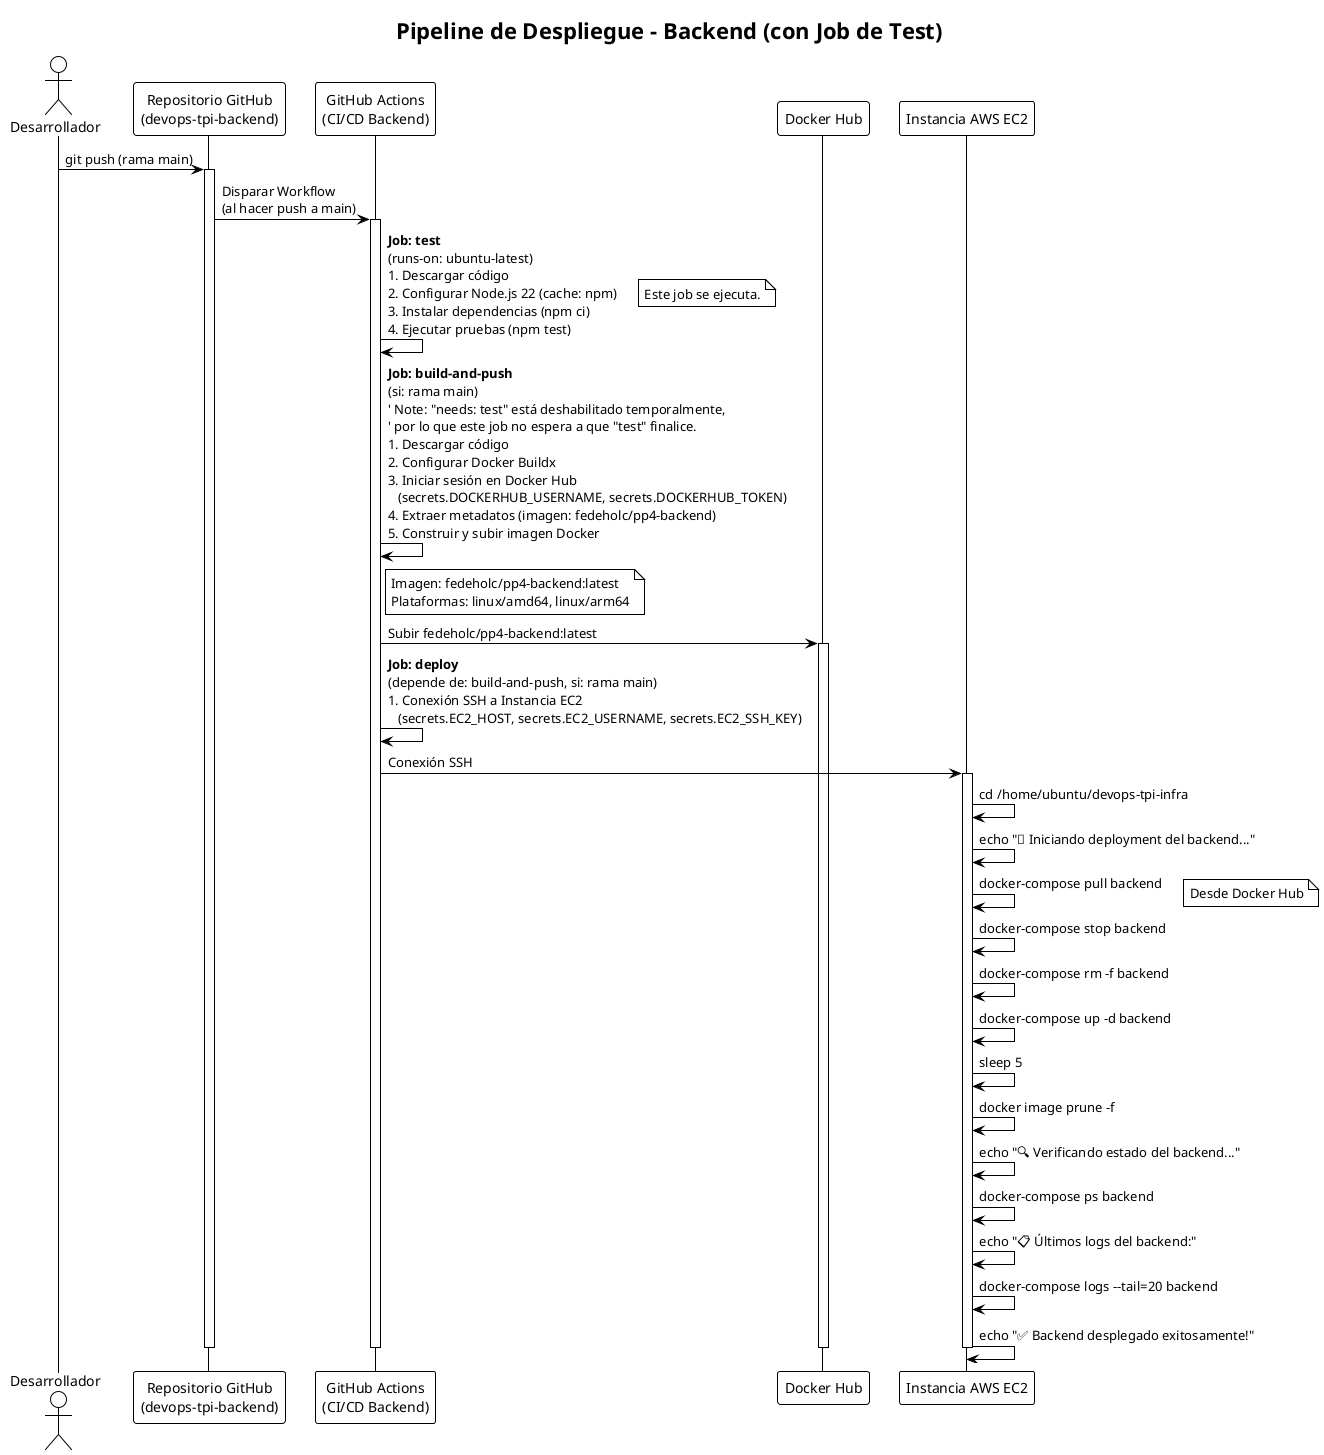 @startuml Pipeline Despliegue Backend con Test
!theme plain
skinparam backgroundColor #FFFFFF
skinparam handwritten false
skinparam shadowing false

title Pipeline de Despliegue - Backend (con Job de Test)

actor Desarrollador as dev
participant "Repositorio GitHub\n(devops-tpi-backend)" as gh_back
participant "GitHub Actions\n(CI/CD Backend)" as ga_back
participant "Docker Hub" as dh
participant "Instancia AWS EC2" as ec2

dev -> gh_back: git push (rama main)
activate gh_back

gh_back -> ga_back: Disparar Workflow\n(al hacer push a main)
activate ga_back

ga_back -> ga_back: **Job: test**\n(runs-on: ubuntu-latest)\n1. Descargar código\n2. Configurar Node.js 22 (cache: npm)\n3. Instalar dependencias (npm ci)\n4. Ejecutar pruebas (npm test)
note right: Este job se ejecuta.

ga_back -> ga_back: **Job: build-and-push**\n(si: rama main)\n' Note: "needs: test" está deshabilitado temporalmente,\n' por lo que este job no espera a que "test" finalice.\n1. Descargar código\n2. Configurar Docker Buildx\n3. Iniciar sesión en Docker Hub\n   (secrets.DOCKERHUB_USERNAME, secrets.DOCKERHUB_TOKEN)\n4. Extraer metadatos (imagen: fedeholc/pp4-backend)\n5. Construir y subir imagen Docker
note right of ga_back
  Imagen: fedeholc/pp4-backend:latest
  Plataformas: linux/amd64, linux/arm64
end note
ga_back -> dh: Subir fedeholc/pp4-backend:latest
activate dh

ga_back -> ga_back: **Job: deploy**\n(depende de: build-and-push, si: rama main)\n1. Conexión SSH a Instancia EC2\n   (secrets.EC2_HOST, secrets.EC2_USERNAME, secrets.EC2_SSH_KEY)
ga_back -> ec2: Conexión SSH
activate ec2
ec2 -> ec2: cd /home/ubuntu/devops-tpi-infra
ec2 -> ec2: echo "🚀 Iniciando deployment del backend..."
ec2 -> ec2: docker-compose pull backend
note right: Desde Docker Hub
ec2 -> ec2: docker-compose stop backend
ec2 -> ec2: docker-compose rm -f backend
ec2 -> ec2: docker-compose up -d backend
ec2 -> ec2: sleep 5
ec2 -> ec2: docker image prune -f
ec2 -> ec2: echo "🔍 Verificando estado del backend..."
ec2 -> ec2: docker-compose ps backend
ec2 -> ec2: echo "📋 Últimos logs del backend:"
ec2 -> ec2: docker-compose logs --tail=20 backend
ec2 -> ec2: echo "✅ Backend desplegado exitosamente!"
deactivate ec2
deactivate dh
deactivate ga_back
deactivate gh_back

@enduml